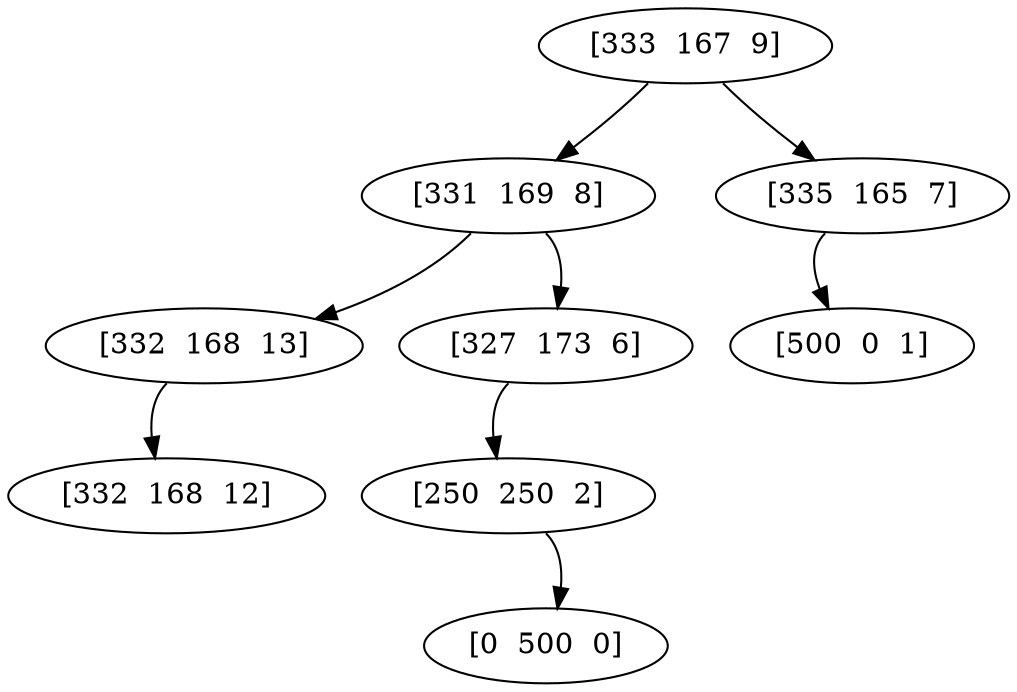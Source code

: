  digraph G {
"[333  167  9]" -> "[331  169  8]"[tailport=sw];
"[333  167  9]" -> "[335  165  7]"[tailport = se];
"[331  169  8]" -> "[332  168  13]"[tailport=sw];
"[331  169  8]" -> "[327  173  6]"[tailport = se];
"[335  165  7]" -> "[500  0  1]"[tailport=sw];
"[332  168  13]" -> "[332  168  12]"[tailport=sw];
"[327  173  6]" -> "[250  250  2]"[tailport=sw];
"[250  250  2]" -> "[0  500  0]"[tailport = se];
}
